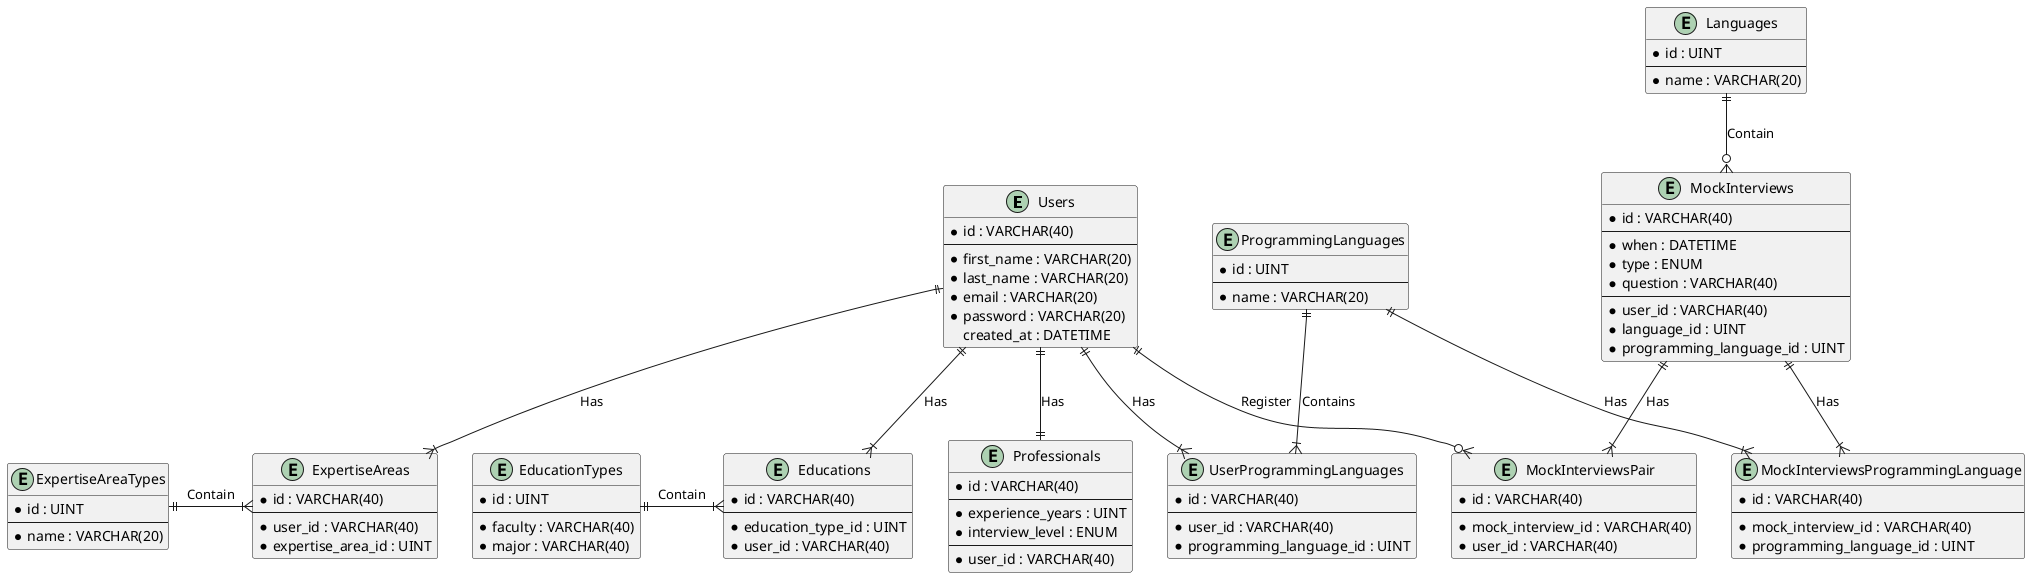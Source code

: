 @startuml Basit ERD

entity Users {
    *id : VARCHAR(40)
    --
    *first_name : VARCHAR(20)
    *last_name : VARCHAR(20)
    *email : VARCHAR(20)
    *password : VARCHAR(20)
    created_at : DATETIME    
}

entity Educations {
    *id : VARCHAR(40)
    --
    *education_type_id : UINT
    *user_id : VARCHAR(40)
}

entity EducationTypes {
    *id : UINT
    --
    *faculty : VARCHAR(40)
    *major : VARCHAR(40)
}

entity UserProgrammingLanguages {
    *id : VARCHAR(40)
    --
    *user_id : VARCHAR(40)
    *programming_language_id : UINT
}

entity ProgrammingLanguages {
    *id : UINT
    --
    *name : VARCHAR(20)
}

entity ExpertiseAreas {
    *id : VARCHAR(40)
    --
    *user_id : VARCHAR(40)
    *expertise_area_id : UINT
}

entity ExpertiseAreaTypes {
    *id : UINT
    --
    *name : VARCHAR(20)
}

entity Professionals {
    *id : VARCHAR(40)
    --
    *experience_years : UINT
    *interview_level : ENUM
    --
    *user_id : VARCHAR(40)
}

entity MockInterviews {
    *id : VARCHAR(40)
    --
    *when : DATETIME
    *type : ENUM
    *question : VARCHAR(40)
    --
    *user_id : VARCHAR(40)
    *language_id : UINT
    *programming_language_id : UINT
}

entity Languages {
    *id : UINT
    --
    *name : VARCHAR(20)
}

entity MockInterviewsPair {
    *id : VARCHAR(40)
    --
    *mock_interview_id : VARCHAR(40)
    *user_id : VARCHAR(40)
} 

entity MockInterviewsProgrammingLanguage {
     *id : VARCHAR(40)
    --
    *mock_interview_id : VARCHAR(40)
    *programming_language_id : UINT
}

Users ||--|{ Educations : Has
EducationTypes ||-|{ Educations : Contain

Users ||--|{ UserProgrammingLanguages : Has
ProgrammingLanguages ||--|{ UserProgrammingLanguages : Contains

Users ||--|{ ExpertiseAreas : Has
ExpertiseAreaTypes ||-|{ ExpertiseAreas : Contain

Users ||--|| Professionals : Has

Languages ||--o{ MockInterviews : Contain

Users ||--o{ MockInterviewsPair : Register
MockInterviews ||--|{ MockInterviewsPair : Has

ProgrammingLanguages ||--|{ MockInterviewsProgrammingLanguage : Has
MockInterviews ||--|{ MockInterviewsProgrammingLanguage : Has

@enduml